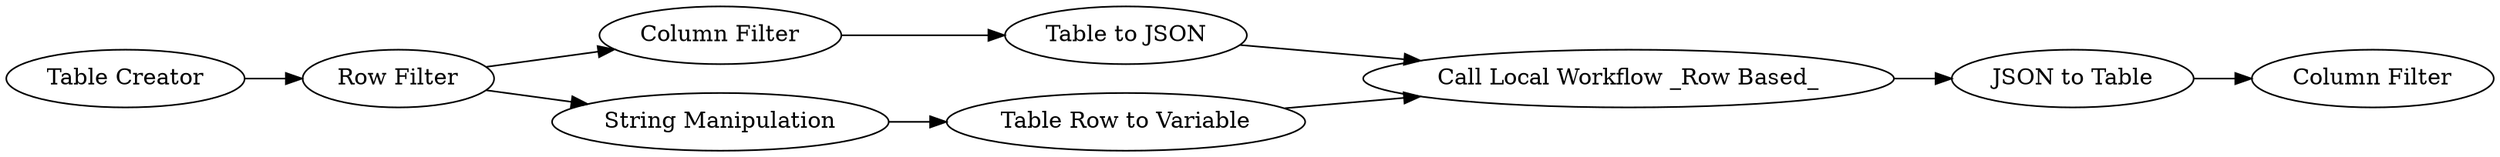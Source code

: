 digraph {
	1 -> 8
	7 -> 16
	4 -> 5
	8 -> 2
	5 -> 6
	8 -> 4
	2 -> 3
	6 -> 7
	3 -> 6
	5 [label="Table to JSON"]
	16 [label="Column Filter"]
	1 [label="Table Creator"]
	7 [label="JSON to Table"]
	4 [label="Column Filter"]
	6 [label="Call Local Workflow _Row Based_"]
	8 [label="Row Filter"]
	3 [label="Table Row to Variable"]
	2 [label="String Manipulation"]
	rankdir=LR
}
